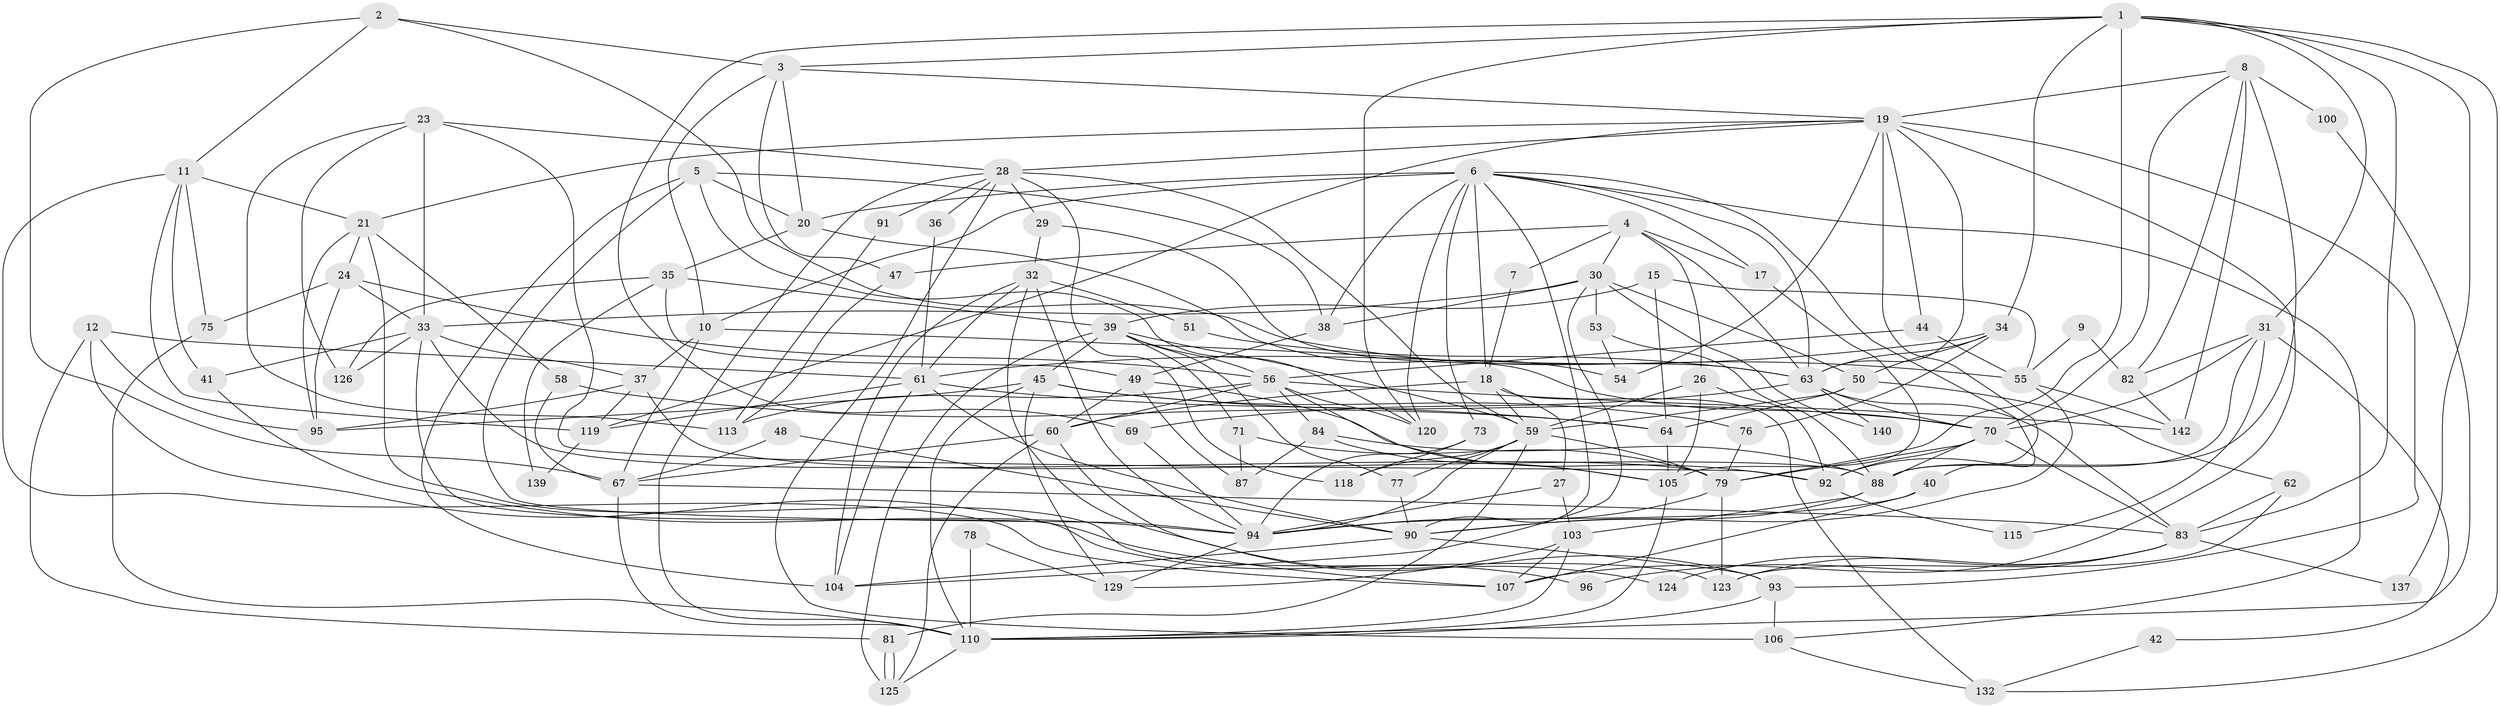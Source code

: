 // Generated by graph-tools (version 1.1) at 2025/23/03/03/25 07:23:55]
// undirected, 100 vertices, 243 edges
graph export_dot {
graph [start="1"]
  node [color=gray90,style=filled];
  1 [super="+13"];
  2 [super="+43"];
  3 [super="+89"];
  4;
  5 [super="+22"];
  6 [super="+16"];
  7;
  8 [super="+14"];
  9;
  10;
  11 [super="+25"];
  12 [super="+114"];
  15;
  17;
  18 [super="+52"];
  19 [super="+146"];
  20 [super="+68"];
  21 [super="+65"];
  23;
  24;
  26;
  27;
  28 [super="+133"];
  29;
  30 [super="+57"];
  31 [super="+116"];
  32 [super="+85"];
  33 [super="+128"];
  34 [super="+72"];
  35 [super="+143"];
  36;
  37 [super="+46"];
  38;
  39 [super="+97"];
  40 [super="+117"];
  41;
  42;
  44;
  45 [super="+74"];
  47;
  48;
  49 [super="+127"];
  50 [super="+136"];
  51;
  53;
  54 [super="+144"];
  55 [super="+108"];
  56 [super="+109"];
  58;
  59 [super="+80"];
  60 [super="+66"];
  61 [super="+145"];
  62;
  63 [super="+86"];
  64 [super="+98"];
  67 [super="+102"];
  69;
  70 [super="+99"];
  71;
  73;
  75;
  76;
  77;
  78;
  79 [super="+111"];
  81;
  82;
  83 [super="+101"];
  84;
  87;
  88 [super="+122"];
  90 [super="+141"];
  91;
  92 [super="+130"];
  93 [super="+131"];
  94 [super="+121"];
  95;
  96;
  100;
  103 [super="+112"];
  104 [super="+135"];
  105 [super="+138"];
  106;
  107;
  110 [super="+134"];
  113;
  115;
  118;
  119;
  120;
  123;
  124;
  125;
  126;
  129;
  132;
  137;
  139;
  140;
  142;
  1 -- 69;
  1 -- 83;
  1 -- 31;
  1 -- 120;
  1 -- 132;
  1 -- 34;
  1 -- 3;
  1 -- 137;
  1 -- 79;
  2 -- 67;
  2 -- 11;
  2 -- 3;
  2 -- 55;
  3 -- 20;
  3 -- 47;
  3 -- 10;
  3 -- 19;
  4 -- 17;
  4 -- 63;
  4 -- 7;
  4 -- 26;
  4 -- 47;
  4 -- 30;
  5 -- 120;
  5 -- 38;
  5 -- 104;
  5 -- 94;
  5 -- 20;
  6 -- 18;
  6 -- 38;
  6 -- 73;
  6 -- 106;
  6 -- 17;
  6 -- 120;
  6 -- 10;
  6 -- 92;
  6 -- 90;
  6 -- 63;
  6 -- 20;
  7 -- 18;
  8 -- 88;
  8 -- 19;
  8 -- 100;
  8 -- 82;
  8 -- 142;
  8 -- 70;
  9 -- 82;
  9 -- 55;
  10 -- 70;
  10 -- 67;
  10 -- 37;
  11 -- 119;
  11 -- 107;
  11 -- 41;
  11 -- 75;
  11 -- 21;
  12 -- 95;
  12 -- 96;
  12 -- 81;
  12 -- 61;
  15 -- 39;
  15 -- 55;
  15 -- 64;
  17 -- 105;
  18 -- 27;
  18 -- 60;
  18 -- 59;
  18 -- 132;
  19 -- 107;
  19 -- 44;
  19 -- 63;
  19 -- 93;
  19 -- 21;
  19 -- 54;
  19 -- 119;
  19 -- 40;
  19 -- 28;
  20 -- 35;
  20 -- 54;
  21 -- 24;
  21 -- 123;
  21 -- 58;
  21 -- 95;
  23 -- 28;
  23 -- 113;
  23 -- 126;
  23 -- 33;
  23 -- 92;
  24 -- 33;
  24 -- 75;
  24 -- 95;
  24 -- 56;
  26 -- 59;
  26 -- 105;
  26 -- 92;
  27 -- 94;
  27 -- 103;
  28 -- 118;
  28 -- 29;
  28 -- 106;
  28 -- 110;
  28 -- 59;
  28 -- 91;
  28 -- 36;
  29 -- 32;
  29 -- 63;
  30 -- 38;
  30 -- 33;
  30 -- 53;
  30 -- 50;
  30 -- 104;
  30 -- 140;
  31 -- 42;
  31 -- 70;
  31 -- 82;
  31 -- 115;
  31 -- 88;
  32 -- 104;
  32 -- 51;
  32 -- 94;
  32 -- 61;
  32 -- 93;
  33 -- 107;
  33 -- 37;
  33 -- 41;
  33 -- 126;
  33 -- 79;
  34 -- 76;
  34 -- 63;
  34 -- 50;
  34 -- 61;
  35 -- 126;
  35 -- 139;
  35 -- 39;
  35 -- 49;
  36 -- 61;
  37 -- 119;
  37 -- 95;
  37 -- 88;
  38 -- 49;
  39 -- 59;
  39 -- 77;
  39 -- 71;
  39 -- 45;
  39 -- 56;
  39 -- 125;
  40 -- 94;
  40 -- 107;
  41 -- 94;
  42 -- 132;
  44 -- 56;
  44 -- 55;
  45 -- 95;
  45 -- 76;
  45 -- 110;
  45 -- 129;
  45 -- 70;
  47 -- 113;
  48 -- 67;
  48 -- 90;
  49 -- 60;
  49 -- 87;
  49 -- 92;
  50 -- 62;
  50 -- 64;
  50 -- 59;
  51 -- 63;
  53 -- 54;
  53 -- 88;
  55 -- 142;
  55 -- 90;
  56 -- 113;
  56 -- 105;
  56 -- 84;
  56 -- 60;
  56 -- 120;
  56 -- 142;
  58 -- 64 [weight=2];
  58 -- 67;
  59 -- 94;
  59 -- 81;
  59 -- 118;
  59 -- 77;
  59 -- 79;
  60 -- 125;
  60 -- 124;
  60 -- 67;
  61 -- 64;
  61 -- 104;
  61 -- 119;
  61 -- 90;
  62 -- 123;
  62 -- 83;
  63 -- 69;
  63 -- 83;
  63 -- 70;
  63 -- 140;
  64 -- 105;
  67 -- 110;
  67 -- 83;
  69 -- 94;
  70 -- 79;
  70 -- 88;
  70 -- 83;
  70 -- 92;
  71 -- 87;
  71 -- 79;
  73 -- 118;
  73 -- 94;
  75 -- 110;
  76 -- 79;
  77 -- 90;
  78 -- 129;
  78 -- 110;
  79 -- 94;
  79 -- 123;
  81 -- 125;
  81 -- 125;
  82 -- 142;
  83 -- 96;
  83 -- 124;
  83 -- 137;
  83 -- 123;
  84 -- 87;
  84 -- 105;
  84 -- 88;
  88 -- 90;
  88 -- 103;
  90 -- 104;
  90 -- 93;
  91 -- 113;
  92 -- 115;
  93 -- 106;
  93 -- 110;
  94 -- 129;
  100 -- 110;
  103 -- 107;
  103 -- 110;
  103 -- 129;
  105 -- 110;
  106 -- 132;
  110 -- 125;
  119 -- 139;
}
